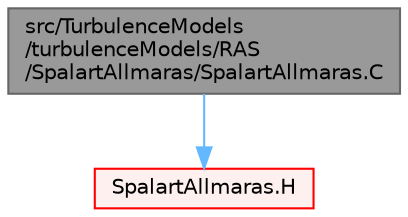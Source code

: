 digraph "src/TurbulenceModels/turbulenceModels/RAS/SpalartAllmaras/SpalartAllmaras.C"
{
 // LATEX_PDF_SIZE
  bgcolor="transparent";
  edge [fontname=Helvetica,fontsize=10,labelfontname=Helvetica,labelfontsize=10];
  node [fontname=Helvetica,fontsize=10,shape=box,height=0.2,width=0.4];
  Node1 [id="Node000001",label="src/TurbulenceModels\l/turbulenceModels/RAS\l/SpalartAllmaras/SpalartAllmaras.C",height=0.2,width=0.4,color="gray40", fillcolor="grey60", style="filled", fontcolor="black",tooltip=" "];
  Node1 -> Node2 [id="edge1_Node000001_Node000002",color="steelblue1",style="solid",tooltip=" "];
  Node2 [id="Node000002",label="SpalartAllmaras.H",height=0.2,width=0.4,color="red", fillcolor="#FFF0F0", style="filled",URL="$TurbulenceModels_2turbulenceModels_2RAS_2SpalartAllmaras_2SpalartAllmaras_8H.html",tooltip=" "];
}
